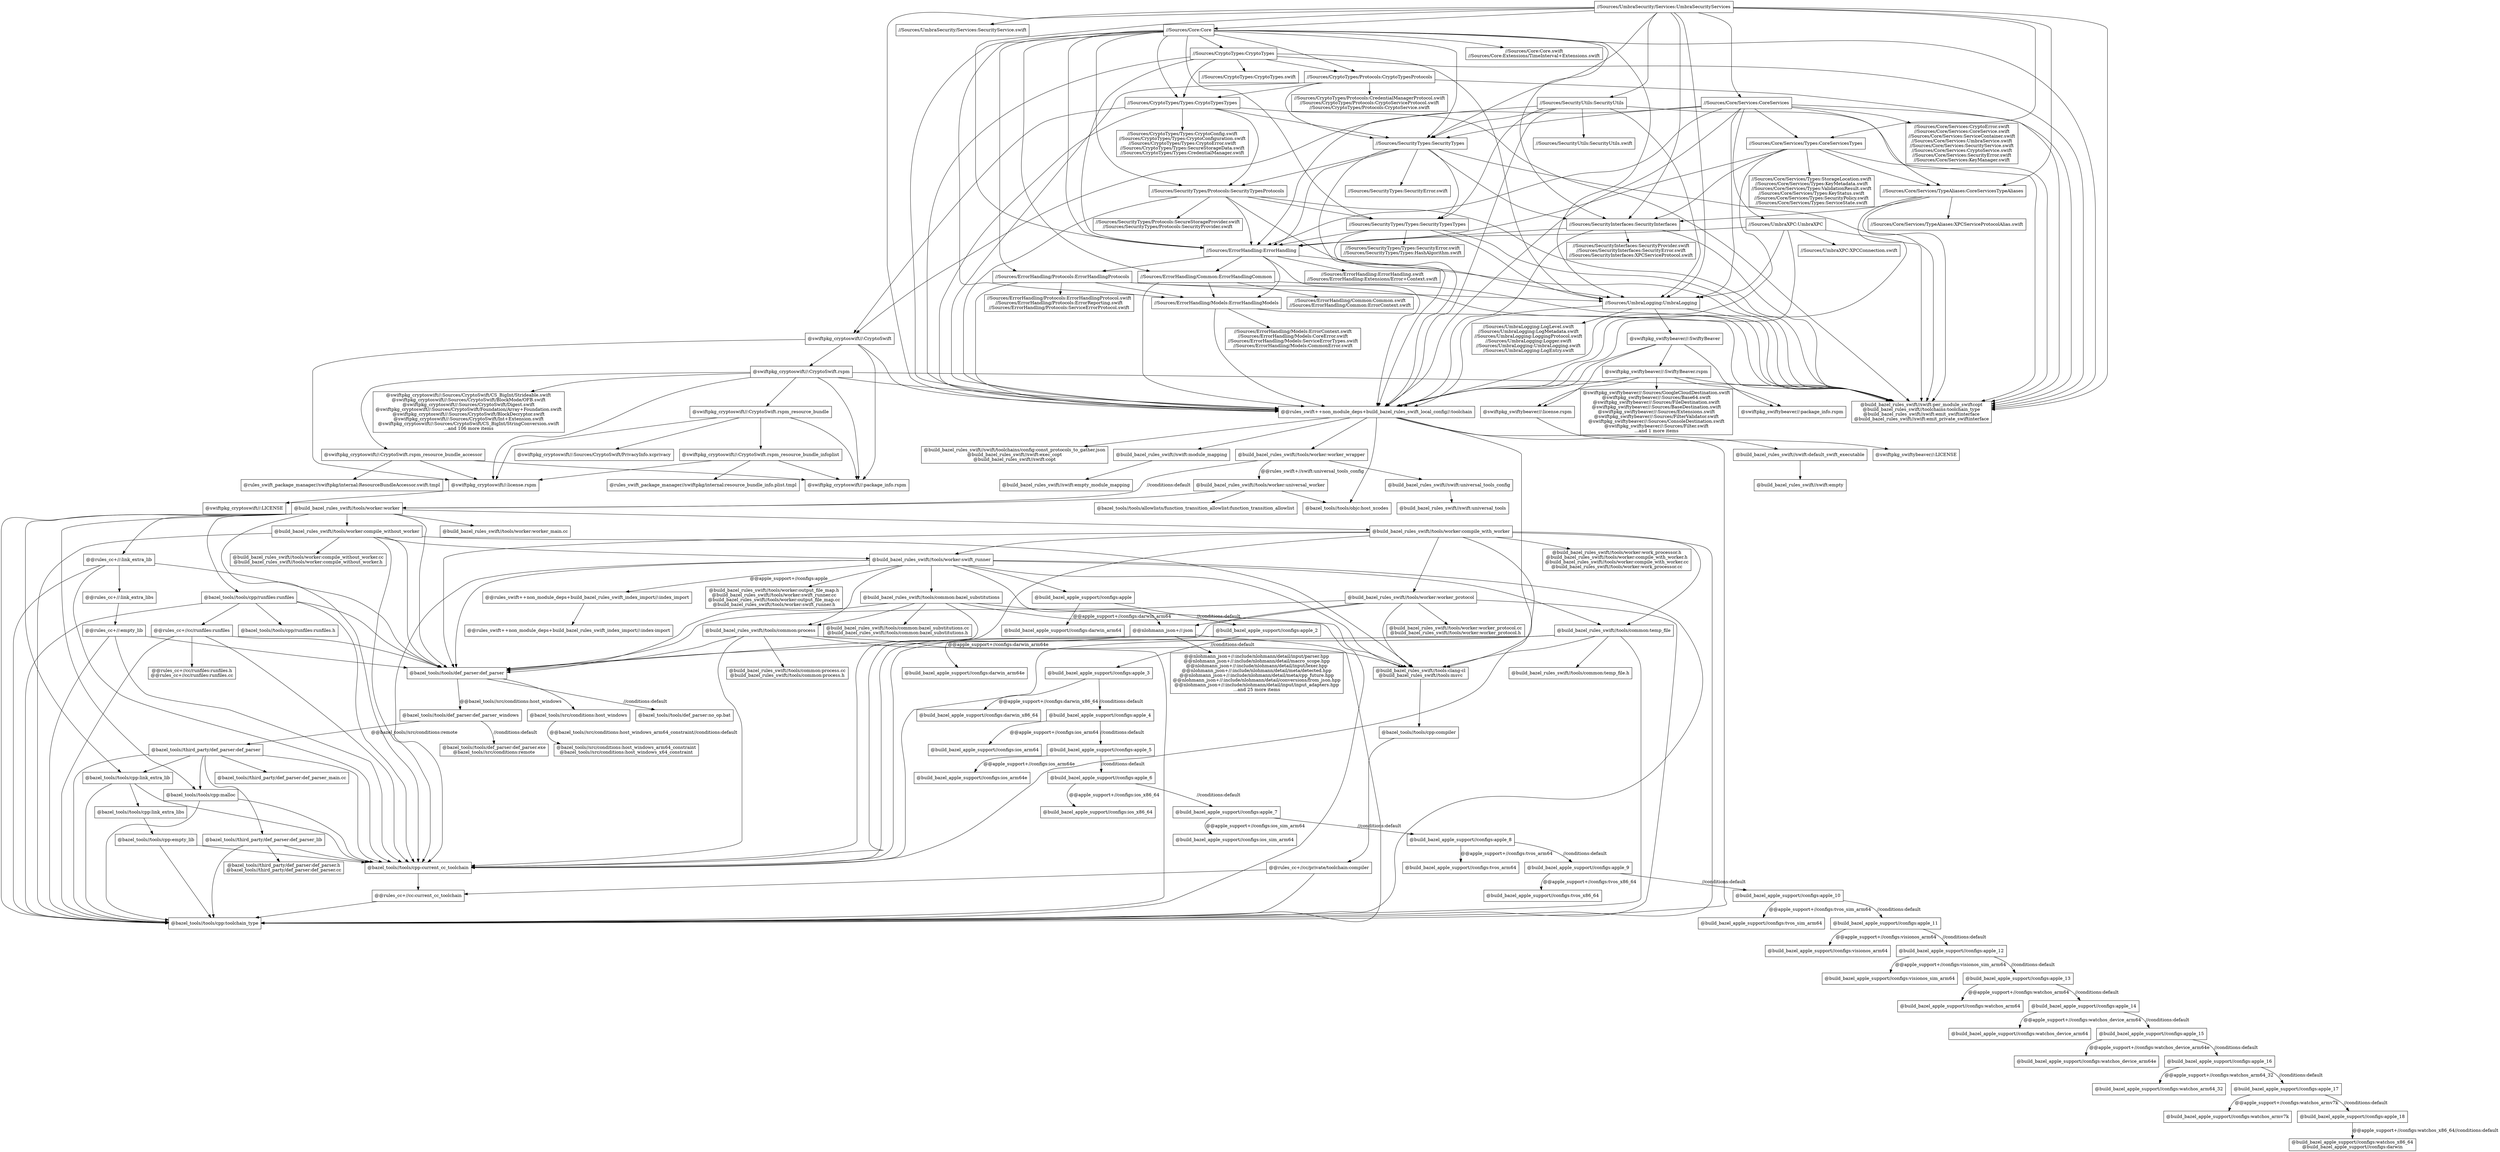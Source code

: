digraph mygraph {
  node [shape=box];
  "//Sources/UmbraSecurity/Services:UmbraSecurityServices"
  "//Sources/UmbraSecurity/Services:UmbraSecurityServices" -> "//Sources/Core:Core"
  "//Sources/UmbraSecurity/Services:UmbraSecurityServices" -> "//Sources/UmbraSecurity/Services:SecurityService.swift"
  "//Sources/UmbraSecurity/Services:UmbraSecurityServices" -> "@@rules_swift++non_module_deps+build_bazel_rules_swift_local_config//:toolchain"
  "//Sources/UmbraSecurity/Services:UmbraSecurityServices" -> "//Sources/Core/Services/TypeAliases:CoreServicesTypeAliases"
  "//Sources/UmbraSecurity/Services:UmbraSecurityServices" -> "//Sources/UmbraLogging:UmbraLogging"
  "//Sources/UmbraSecurity/Services:UmbraSecurityServices" -> "//Sources/SecurityUtils:SecurityUtils"
  "//Sources/UmbraSecurity/Services:UmbraSecurityServices" -> "//Sources/Core/Services:CoreServices"
  "//Sources/UmbraSecurity/Services:UmbraSecurityServices" -> "//Sources/ErrorHandling:ErrorHandling"
  "//Sources/UmbraSecurity/Services:UmbraSecurityServices" -> "//Sources/SecurityTypes:SecurityTypes"
  "//Sources/UmbraSecurity/Services:UmbraSecurityServices" -> "//Sources/Core/Services/Types:CoreServicesTypes"
  "//Sources/UmbraSecurity/Services:UmbraSecurityServices" -> "//Sources/SecurityInterfaces:SecurityInterfaces"
  "//Sources/UmbraSecurity/Services:UmbraSecurityServices" -> "@build_bazel_rules_swift//swift:per_module_swiftcopt\n@build_bazel_rules_swift//toolchains:toolchain_type\n@build_bazel_rules_swift//swift:emit_swiftinterface\n@build_bazel_rules_swift//swift:emit_private_swiftinterface"
  "//Sources/Core/Services:CoreServices"
  "//Sources/Core/Services:CoreServices" -> "//Sources/Core/Services:CryptoError.swift\n//Sources/Core/Services:CoreService.swift\n//Sources/Core/Services:ServiceContainer.swift\n//Sources/Core/Services:UmbraService.swift\n//Sources/Core/Services:SecurityService.swift\n//Sources/Core/Services:CryptoService.swift\n//Sources/Core/Services:SecurityError.swift\n//Sources/Core/Services:KeyManager.swift"
  "//Sources/Core/Services:CoreServices" -> "@build_bazel_rules_swift//swift:per_module_swiftcopt\n@build_bazel_rules_swift//toolchains:toolchain_type\n@build_bazel_rules_swift//swift:emit_swiftinterface\n@build_bazel_rules_swift//swift:emit_private_swiftinterface"
  "//Sources/Core/Services:CoreServices" -> "@@rules_swift++non_module_deps+build_bazel_rules_swift_local_config//:toolchain"
  "//Sources/Core/Services:CoreServices" -> "//Sources/UmbraLogging:UmbraLogging"
  "//Sources/Core/Services:CoreServices" -> "//Sources/Core/Services/TypeAliases:CoreServicesTypeAliases"
  "//Sources/Core/Services:CoreServices" -> "//Sources/Core/Services/Types:CoreServicesTypes"
  "//Sources/Core/Services:CoreServices" -> "//Sources/ErrorHandling:ErrorHandling"
  "//Sources/Core/Services:CoreServices" -> "//Sources/SecurityTypes:SecurityTypes"
  "//Sources/Core/Services:CoreServices" -> "//Sources/UmbraXPC:UmbraXPC"
  "//Sources/Core/Services:CoreServices" -> "@swiftpkg_cryptoswift//:CryptoSwift"
  "//Sources/Core:Core"
  "//Sources/Core:Core" -> "//Sources/CryptoTypes:CryptoTypes"
  "//Sources/Core:Core" -> "//Sources/Core:Core.swift\n//Sources/Core:Extensions/TimeInterval+Extensions.swift"
  "//Sources/Core:Core" -> "@build_bazel_rules_swift//swift:per_module_swiftcopt\n@build_bazel_rules_swift//toolchains:toolchain_type\n@build_bazel_rules_swift//swift:emit_swiftinterface\n@build_bazel_rules_swift//swift:emit_private_swiftinterface"
  "//Sources/Core:Core" -> "@@rules_swift++non_module_deps+build_bazel_rules_swift_local_config//:toolchain"
  "//Sources/Core:Core" -> "//Sources/UmbraLogging:UmbraLogging"
  "//Sources/Core:Core" -> "//Sources/SecurityTypes/Types:SecurityTypesTypes"
  "//Sources/Core:Core" -> "//Sources/SecurityTypes/Protocols:SecurityTypesProtocols"
  "//Sources/Core:Core" -> "//Sources/CryptoTypes/Protocols:CryptoTypesProtocols"
  "//Sources/Core:Core" -> "//Sources/CryptoTypes/Types:CryptoTypesTypes"
  "//Sources/Core:Core" -> "//Sources/ErrorHandling:ErrorHandling"
  "//Sources/Core:Core" -> "//Sources/ErrorHandling/Models:ErrorHandlingModels"
  "//Sources/Core:Core" -> "//Sources/ErrorHandling/Common:ErrorHandlingCommon"
  "//Sources/Core:Core" -> "//Sources/ErrorHandling/Protocols:ErrorHandlingProtocols"
  "//Sources/Core:Core" -> "//Sources/SecurityTypes:SecurityTypes"
  "//Sources/Core:Core" -> "//Sources/SecurityInterfaces:SecurityInterfaces"
  "//Sources/CryptoTypes:CryptoTypes"
  "//Sources/CryptoTypes:CryptoTypes" -> "//Sources/CryptoTypes:CryptoTypes.swift"
  "//Sources/CryptoTypes:CryptoTypes" -> "@build_bazel_rules_swift//swift:per_module_swiftcopt\n@build_bazel_rules_swift//toolchains:toolchain_type\n@build_bazel_rules_swift//swift:emit_swiftinterface\n@build_bazel_rules_swift//swift:emit_private_swiftinterface"
  "//Sources/CryptoTypes:CryptoTypes" -> "@@rules_swift++non_module_deps+build_bazel_rules_swift_local_config//:toolchain"
  "//Sources/CryptoTypes:CryptoTypes" -> "//Sources/UmbraLogging:UmbraLogging"
  "//Sources/CryptoTypes:CryptoTypes" -> "//Sources/CryptoTypes/Protocols:CryptoTypesProtocols"
  "//Sources/CryptoTypes:CryptoTypes" -> "//Sources/CryptoTypes/Types:CryptoTypesTypes"
  "//Sources/CryptoTypes:CryptoTypes" -> "//Sources/ErrorHandling:ErrorHandling"
  "//Sources/Core/Services:CryptoError.swift\n//Sources/Core/Services:CoreService.swift\n//Sources/Core/Services:ServiceContainer.swift\n//Sources/Core/Services:UmbraService.swift\n//Sources/Core/Services:SecurityService.swift\n//Sources/Core/Services:CryptoService.swift\n//Sources/Core/Services:SecurityError.swift\n//Sources/Core/Services:KeyManager.swift"
  "//Sources/Core:Core.swift\n//Sources/Core:Extensions/TimeInterval+Extensions.swift"
  "//Sources/CryptoTypes:CryptoTypes.swift"
  "//Sources/CryptoTypes/Protocols:CryptoTypesProtocols"
  "//Sources/CryptoTypes/Protocols:CryptoTypesProtocols" -> "//Sources/CryptoTypes/Types:CryptoTypesTypes"
  "//Sources/CryptoTypes/Protocols:CryptoTypesProtocols" -> "@@rules_swift++non_module_deps+build_bazel_rules_swift_local_config//:toolchain"
  "//Sources/CryptoTypes/Protocols:CryptoTypesProtocols" -> "//Sources/SecurityTypes:SecurityTypes"
  "//Sources/CryptoTypes/Protocols:CryptoTypesProtocols" -> "//Sources/CryptoTypes/Protocols:CredentialManagerProtocol.swift\n//Sources/CryptoTypes/Protocols:CryptoServiceProtocol.swift\n//Sources/CryptoTypes/Protocols:CryptoService.swift"
  "//Sources/CryptoTypes/Protocols:CryptoTypesProtocols" -> "@build_bazel_rules_swift//swift:per_module_swiftcopt\n@build_bazel_rules_swift//toolchains:toolchain_type\n@build_bazel_rules_swift//swift:emit_swiftinterface\n@build_bazel_rules_swift//swift:emit_private_swiftinterface"
  "//Sources/Core/Services/Types:CoreServicesTypes"
  "//Sources/Core/Services/Types:CoreServicesTypes" -> "//Sources/Core/Services/Types:StorageLocation.swift\n//Sources/Core/Services/Types:KeyMetadata.swift\n//Sources/Core/Services/Types:ValidationResult.swift\n//Sources/Core/Services/Types:KeyStatus.swift\n//Sources/Core/Services/Types:SecurityPolicy.swift\n//Sources/Core/Services/Types:ServiceState.swift"
  "//Sources/Core/Services/Types:CoreServicesTypes" -> "//Sources/SecurityInterfaces:SecurityInterfaces"
  "//Sources/Core/Services/Types:CoreServicesTypes" -> "@@rules_swift++non_module_deps+build_bazel_rules_swift_local_config//:toolchain"
  "//Sources/Core/Services/Types:CoreServicesTypes" -> "//Sources/Core/Services/TypeAliases:CoreServicesTypeAliases"
  "//Sources/Core/Services/Types:CoreServicesTypes" -> "//Sources/ErrorHandling:ErrorHandling"
  "//Sources/Core/Services/Types:CoreServicesTypes" -> "@build_bazel_rules_swift//swift:per_module_swiftcopt\n@build_bazel_rules_swift//toolchains:toolchain_type\n@build_bazel_rules_swift//swift:emit_swiftinterface\n@build_bazel_rules_swift//swift:emit_private_swiftinterface"
  "//Sources/Core/Services/Types:StorageLocation.swift\n//Sources/Core/Services/Types:KeyMetadata.swift\n//Sources/Core/Services/Types:ValidationResult.swift\n//Sources/Core/Services/Types:KeyStatus.swift\n//Sources/Core/Services/Types:SecurityPolicy.swift\n//Sources/Core/Services/Types:ServiceState.swift"
  "//Sources/CryptoTypes/Protocols:CredentialManagerProtocol.swift\n//Sources/CryptoTypes/Protocols:CryptoServiceProtocol.swift\n//Sources/CryptoTypes/Protocols:CryptoService.swift"
  "//Sources/CryptoTypes/Types:CryptoTypesTypes"
  "//Sources/CryptoTypes/Types:CryptoTypesTypes" -> "//Sources/CryptoTypes/Types:CryptoConfig.swift\n//Sources/CryptoTypes/Types:CryptoConfiguration.swift\n//Sources/CryptoTypes/Types:CryptoError.swift\n//Sources/CryptoTypes/Types:SecureStorageData.swift\n//Sources/CryptoTypes/Types:CredentialManager.swift"
  "//Sources/CryptoTypes/Types:CryptoTypesTypes" -> "//Sources/SecurityTypes:SecurityTypes"
  "//Sources/CryptoTypes/Types:CryptoTypesTypes" -> "@@rules_swift++non_module_deps+build_bazel_rules_swift_local_config//:toolchain"
  "//Sources/CryptoTypes/Types:CryptoTypesTypes" -> "//Sources/SecurityTypes/Protocols:SecurityTypesProtocols"
  "//Sources/CryptoTypes/Types:CryptoTypesTypes" -> "@swiftpkg_cryptoswift//:CryptoSwift"
  "//Sources/CryptoTypes/Types:CryptoTypesTypes" -> "@build_bazel_rules_swift//swift:per_module_swiftcopt\n@build_bazel_rules_swift//toolchains:toolchain_type\n@build_bazel_rules_swift//swift:emit_swiftinterface\n@build_bazel_rules_swift//swift:emit_private_swiftinterface"
  "@swiftpkg_cryptoswift//:CryptoSwift"
  "@swiftpkg_cryptoswift//:CryptoSwift" -> "@swiftpkg_cryptoswift//:license.rspm"
  "@swiftpkg_cryptoswift//:CryptoSwift" -> "@swiftpkg_cryptoswift//:package_info.rspm"
  "@swiftpkg_cryptoswift//:CryptoSwift" -> "@swiftpkg_cryptoswift//:CryptoSwift.rspm"
  "@swiftpkg_cryptoswift//:CryptoSwift" -> "@@rules_swift++non_module_deps+build_bazel_rules_swift_local_config//:toolchain"
  "@swiftpkg_cryptoswift//:CryptoSwift.rspm"
  "@swiftpkg_cryptoswift//:CryptoSwift.rspm" -> "@swiftpkg_cryptoswift//:license.rspm"
  "@swiftpkg_cryptoswift//:CryptoSwift.rspm" -> "@swiftpkg_cryptoswift//:package_info.rspm"
  "@swiftpkg_cryptoswift//:CryptoSwift.rspm" -> "@swiftpkg_cryptoswift//:CryptoSwift.rspm_resource_bundle"
  "@swiftpkg_cryptoswift//:CryptoSwift.rspm" -> "@@rules_swift++non_module_deps+build_bazel_rules_swift_local_config//:toolchain"
  "@swiftpkg_cryptoswift//:CryptoSwift.rspm" -> "@swiftpkg_cryptoswift//:Sources/CryptoSwift/CS_BigInt/Strideable.swift\n@swiftpkg_cryptoswift//:Sources/CryptoSwift/BlockMode/OFB.swift\n@swiftpkg_cryptoswift//:Sources/CryptoSwift/Digest.swift\n@swiftpkg_cryptoswift//:Sources/CryptoSwift/Foundation/Array+Foundation.swift\n@swiftpkg_cryptoswift//:Sources/CryptoSwift/BlockDecryptor.swift\n@swiftpkg_cryptoswift//:Sources/CryptoSwift/Int+Extension.swift\n@swiftpkg_cryptoswift//:Sources/CryptoSwift/CS_BigInt/StringConversion.swift\n...and 106 more items"
  "@swiftpkg_cryptoswift//:CryptoSwift.rspm" -> "@swiftpkg_cryptoswift//:CryptoSwift.rspm_resource_bundle_accessor"
  "@swiftpkg_cryptoswift//:CryptoSwift.rspm" -> "@build_bazel_rules_swift//swift:per_module_swiftcopt\n@build_bazel_rules_swift//toolchains:toolchain_type\n@build_bazel_rules_swift//swift:emit_swiftinterface\n@build_bazel_rules_swift//swift:emit_private_swiftinterface"
  "@swiftpkg_cryptoswift//:CryptoSwift.rspm_resource_bundle_accessor"
  "@swiftpkg_cryptoswift//:CryptoSwift.rspm_resource_bundle_accessor" -> "@swiftpkg_cryptoswift//:license.rspm"
  "@swiftpkg_cryptoswift//:CryptoSwift.rspm_resource_bundle_accessor" -> "@swiftpkg_cryptoswift//:package_info.rspm"
  "@swiftpkg_cryptoswift//:CryptoSwift.rspm_resource_bundle_accessor" -> "@rules_swift_package_manager//swiftpkg/internal:ResourceBundleAccessor.swift.tmpl"
  "@rules_swift_package_manager//swiftpkg/internal:ResourceBundleAccessor.swift.tmpl"
  "@swiftpkg_cryptoswift//:CryptoSwift.rspm_resource_bundle"
  "@swiftpkg_cryptoswift//:CryptoSwift.rspm_resource_bundle" -> "@swiftpkg_cryptoswift//:license.rspm"
  "@swiftpkg_cryptoswift//:CryptoSwift.rspm_resource_bundle" -> "@swiftpkg_cryptoswift//:package_info.rspm"
  "@swiftpkg_cryptoswift//:CryptoSwift.rspm_resource_bundle" -> "@swiftpkg_cryptoswift//:CryptoSwift.rspm_resource_bundle_infoplist"
  "@swiftpkg_cryptoswift//:CryptoSwift.rspm_resource_bundle" -> "@swiftpkg_cryptoswift//:Sources/CryptoSwift/PrivacyInfo.xcprivacy"
  "@swiftpkg_cryptoswift//:CryptoSwift.rspm_resource_bundle_infoplist"
  "@swiftpkg_cryptoswift//:CryptoSwift.rspm_resource_bundle_infoplist" -> "@swiftpkg_cryptoswift//:license.rspm"
  "@swiftpkg_cryptoswift//:CryptoSwift.rspm_resource_bundle_infoplist" -> "@swiftpkg_cryptoswift//:package_info.rspm"
  "@swiftpkg_cryptoswift//:CryptoSwift.rspm_resource_bundle_infoplist" -> "@rules_swift_package_manager//swiftpkg/internal:resource_bundle_info.plist.tmpl"
  "@rules_swift_package_manager//swiftpkg/internal:resource_bundle_info.plist.tmpl"
  "@swiftpkg_cryptoswift//:package_info.rspm"
  "@swiftpkg_cryptoswift//:license.rspm"
  "@swiftpkg_cryptoswift//:license.rspm" -> "@swiftpkg_cryptoswift//:LICENSE"
  "@swiftpkg_cryptoswift//:LICENSE"
  "//Sources/CryptoTypes/Types:CryptoConfig.swift\n//Sources/CryptoTypes/Types:CryptoConfiguration.swift\n//Sources/CryptoTypes/Types:CryptoError.swift\n//Sources/CryptoTypes/Types:SecureStorageData.swift\n//Sources/CryptoTypes/Types:CredentialManager.swift"
  "//Sources/UmbraSecurity/Services:SecurityService.swift"
  "//Sources/Core/Services/TypeAliases:CoreServicesTypeAliases"
  "//Sources/Core/Services/TypeAliases:CoreServicesTypeAliases" -> "//Sources/Core/Services/TypeAliases:XPCServiceProtocolAlias.swift"
  "//Sources/Core/Services/TypeAliases:CoreServicesTypeAliases" -> "@build_bazel_rules_swift//swift:per_module_swiftcopt\n@build_bazel_rules_swift//toolchains:toolchain_type\n@build_bazel_rules_swift//swift:emit_swiftinterface\n@build_bazel_rules_swift//swift:emit_private_swiftinterface"
  "//Sources/Core/Services/TypeAliases:CoreServicesTypeAliases" -> "@@rules_swift++non_module_deps+build_bazel_rules_swift_local_config//:toolchain"
  "//Sources/Core/Services/TypeAliases:CoreServicesTypeAliases" -> "//Sources/SecurityInterfaces:SecurityInterfaces"
  "//Sources/Core/Services/TypeAliases:XPCServiceProtocolAlias.swift"
  "@swiftpkg_cryptoswift//:Sources/CryptoSwift/CS_BigInt/Strideable.swift\n@swiftpkg_cryptoswift//:Sources/CryptoSwift/BlockMode/OFB.swift\n@swiftpkg_cryptoswift//:Sources/CryptoSwift/Digest.swift\n@swiftpkg_cryptoswift//:Sources/CryptoSwift/Foundation/Array+Foundation.swift\n@swiftpkg_cryptoswift//:Sources/CryptoSwift/BlockDecryptor.swift\n@swiftpkg_cryptoswift//:Sources/CryptoSwift/Int+Extension.swift\n@swiftpkg_cryptoswift//:Sources/CryptoSwift/CS_BigInt/StringConversion.swift\n...and 106 more items"
  "//Sources/UmbraXPC:UmbraXPC"
  "//Sources/UmbraXPC:UmbraXPC" -> "//Sources/ErrorHandling:ErrorHandling"
  "//Sources/UmbraXPC:UmbraXPC" -> "@@rules_swift++non_module_deps+build_bazel_rules_swift_local_config//:toolchain"
  "//Sources/UmbraXPC:UmbraXPC" -> "//Sources/UmbraLogging:UmbraLogging"
  "//Sources/UmbraXPC:UmbraXPC" -> "//Sources/UmbraXPC:XPCConnection.swift"
  "//Sources/UmbraXPC:UmbraXPC" -> "@build_bazel_rules_swift//swift:per_module_swiftcopt\n@build_bazel_rules_swift//toolchains:toolchain_type\n@build_bazel_rules_swift//swift:emit_swiftinterface\n@build_bazel_rules_swift//swift:emit_private_swiftinterface"
  "//Sources/UmbraXPC:XPCConnection.swift"
  "@swiftpkg_cryptoswift//:Sources/CryptoSwift/PrivacyInfo.xcprivacy"
  "//Sources/SecurityUtils:SecurityUtils"
  "//Sources/SecurityUtils:SecurityUtils" -> "//Sources/SecurityUtils:SecurityUtils.swift"
  "//Sources/SecurityUtils:SecurityUtils" -> "@build_bazel_rules_swift//swift:per_module_swiftcopt\n@build_bazel_rules_swift//toolchains:toolchain_type\n@build_bazel_rules_swift//swift:emit_swiftinterface\n@build_bazel_rules_swift//swift:emit_private_swiftinterface"
  "//Sources/SecurityUtils:SecurityUtils" -> "@@rules_swift++non_module_deps+build_bazel_rules_swift_local_config//:toolchain"
  "//Sources/SecurityUtils:SecurityUtils" -> "//Sources/UmbraLogging:UmbraLogging"
  "//Sources/SecurityUtils:SecurityUtils" -> "//Sources/SecurityTypes/Types:SecurityTypesTypes"
  "//Sources/SecurityUtils:SecurityUtils" -> "//Sources/SecurityTypes:SecurityTypes"
  "//Sources/SecurityUtils:SecurityUtils" -> "//Sources/ErrorHandling:ErrorHandling"
  "//Sources/SecurityTypes:SecurityTypes"
  "//Sources/SecurityTypes:SecurityTypes" -> "//Sources/SecurityTypes:SecurityError.swift"
  "//Sources/SecurityTypes:SecurityTypes" -> "@build_bazel_rules_swift//swift:per_module_swiftcopt\n@build_bazel_rules_swift//toolchains:toolchain_type\n@build_bazel_rules_swift//swift:emit_swiftinterface\n@build_bazel_rules_swift//swift:emit_private_swiftinterface"
  "//Sources/SecurityTypes:SecurityTypes" -> "@@rules_swift++non_module_deps+build_bazel_rules_swift_local_config//:toolchain"
  "//Sources/SecurityTypes:SecurityTypes" -> "//Sources/SecurityTypes/Types:SecurityTypesTypes"
  "//Sources/SecurityTypes:SecurityTypes" -> "//Sources/SecurityTypes/Protocols:SecurityTypesProtocols"
  "//Sources/SecurityTypes:SecurityTypes" -> "//Sources/SecurityInterfaces:SecurityInterfaces"
  "//Sources/SecurityTypes:SecurityTypes" -> "//Sources/ErrorHandling:ErrorHandling"
  "//Sources/SecurityInterfaces:SecurityInterfaces"
  "//Sources/SecurityInterfaces:SecurityInterfaces" -> "//Sources/SecurityInterfaces:SecurityProvider.swift\n//Sources/SecurityInterfaces:SecurityError.swift\n//Sources/SecurityInterfaces:XPCServiceProtocol.swift"
  "//Sources/SecurityInterfaces:SecurityInterfaces" -> "@build_bazel_rules_swift//swift:per_module_swiftcopt\n@build_bazel_rules_swift//toolchains:toolchain_type\n@build_bazel_rules_swift//swift:emit_swiftinterface\n@build_bazel_rules_swift//swift:emit_private_swiftinterface"
  "//Sources/SecurityInterfaces:SecurityInterfaces" -> "//Sources/ErrorHandling:ErrorHandling"
  "//Sources/SecurityInterfaces:SecurityInterfaces" -> "@@rules_swift++non_module_deps+build_bazel_rules_swift_local_config//:toolchain"
  "//Sources/SecurityInterfaces:SecurityProvider.swift\n//Sources/SecurityInterfaces:SecurityError.swift\n//Sources/SecurityInterfaces:XPCServiceProtocol.swift"
  "//Sources/SecurityTypes/Protocols:SecurityTypesProtocols"
  "//Sources/SecurityTypes/Protocols:SecurityTypesProtocols" -> "//Sources/SecurityTypes/Protocols:SecureStorageProvider.swift\n//Sources/SecurityTypes/Protocols:SecurityProvider.swift"
  "//Sources/SecurityTypes/Protocols:SecurityTypesProtocols" -> "@build_bazel_rules_swift//swift:per_module_swiftcopt\n@build_bazel_rules_swift//toolchains:toolchain_type\n@build_bazel_rules_swift//swift:emit_swiftinterface\n@build_bazel_rules_swift//swift:emit_private_swiftinterface"
  "//Sources/SecurityTypes/Protocols:SecurityTypesProtocols" -> "@@rules_swift++non_module_deps+build_bazel_rules_swift_local_config//:toolchain"
  "//Sources/SecurityTypes/Protocols:SecurityTypesProtocols" -> "//Sources/UmbraLogging:UmbraLogging"
  "//Sources/SecurityTypes/Protocols:SecurityTypesProtocols" -> "//Sources/SecurityTypes/Types:SecurityTypesTypes"
  "//Sources/SecurityTypes/Protocols:SecurityTypesProtocols" -> "//Sources/ErrorHandling:ErrorHandling"
  "//Sources/SecurityTypes/Protocols:SecureStorageProvider.swift\n//Sources/SecurityTypes/Protocols:SecurityProvider.swift"
  "//Sources/SecurityTypes:SecurityError.swift"
  "//Sources/SecurityTypes/Types:SecurityTypesTypes"
  "//Sources/SecurityTypes/Types:SecurityTypesTypes" -> "//Sources/SecurityTypes/Types:SecurityError.swift\n//Sources/SecurityTypes/Types:HashAlgorithm.swift"
  "//Sources/SecurityTypes/Types:SecurityTypesTypes" -> "@build_bazel_rules_swift//swift:per_module_swiftcopt\n@build_bazel_rules_swift//toolchains:toolchain_type\n@build_bazel_rules_swift//swift:emit_swiftinterface\n@build_bazel_rules_swift//swift:emit_private_swiftinterface"
  "//Sources/SecurityTypes/Types:SecurityTypesTypes" -> "@@rules_swift++non_module_deps+build_bazel_rules_swift_local_config//:toolchain"
  "//Sources/SecurityTypes/Types:SecurityTypesTypes" -> "//Sources/UmbraLogging:UmbraLogging"
  "//Sources/SecurityTypes/Types:SecurityTypesTypes" -> "//Sources/ErrorHandling:ErrorHandling"
  "//Sources/ErrorHandling:ErrorHandling"
  "//Sources/ErrorHandling:ErrorHandling" -> "//Sources/ErrorHandling:ErrorHandling.swift\n//Sources/ErrorHandling:Extensions/Error+Context.swift"
  "//Sources/ErrorHandling:ErrorHandling" -> "@build_bazel_rules_swift//swift:per_module_swiftcopt\n@build_bazel_rules_swift//toolchains:toolchain_type\n@build_bazel_rules_swift//swift:emit_swiftinterface\n@build_bazel_rules_swift//swift:emit_private_swiftinterface"
  "//Sources/ErrorHandling:ErrorHandling" -> "@@rules_swift++non_module_deps+build_bazel_rules_swift_local_config//:toolchain"
  "//Sources/ErrorHandling:ErrorHandling" -> "//Sources/ErrorHandling/Protocols:ErrorHandlingProtocols"
  "//Sources/ErrorHandling:ErrorHandling" -> "//Sources/ErrorHandling/Common:ErrorHandlingCommon"
  "//Sources/ErrorHandling:ErrorHandling" -> "//Sources/ErrorHandling/Models:ErrorHandlingModels"
  "//Sources/ErrorHandling/Common:ErrorHandlingCommon"
  "//Sources/ErrorHandling/Common:ErrorHandlingCommon" -> "//Sources/ErrorHandling/Common:Common.swift\n//Sources/ErrorHandling/Common:ErrorContext.swift"
  "//Sources/ErrorHandling/Common:ErrorHandlingCommon" -> "@build_bazel_rules_swift//swift:per_module_swiftcopt\n@build_bazel_rules_swift//toolchains:toolchain_type\n@build_bazel_rules_swift//swift:emit_swiftinterface\n@build_bazel_rules_swift//swift:emit_private_swiftinterface"
  "//Sources/ErrorHandling/Common:ErrorHandlingCommon" -> "@@rules_swift++non_module_deps+build_bazel_rules_swift_local_config//:toolchain"
  "//Sources/ErrorHandling/Common:ErrorHandlingCommon" -> "//Sources/ErrorHandling/Models:ErrorHandlingModels"
  "//Sources/ErrorHandling/Common:Common.swift\n//Sources/ErrorHandling/Common:ErrorContext.swift"
  "//Sources/ErrorHandling/Protocols:ErrorHandlingProtocols"
  "//Sources/ErrorHandling/Protocols:ErrorHandlingProtocols" -> "//Sources/ErrorHandling/Protocols:ErrorHandlingProtocol.swift\n//Sources/ErrorHandling/Protocols:ErrorReporting.swift\n//Sources/ErrorHandling/Protocols:ServiceErrorProtocol.swift"
  "//Sources/ErrorHandling/Protocols:ErrorHandlingProtocols" -> "//Sources/ErrorHandling/Models:ErrorHandlingModels"
  "//Sources/ErrorHandling/Protocols:ErrorHandlingProtocols" -> "@@rules_swift++non_module_deps+build_bazel_rules_swift_local_config//:toolchain"
  "//Sources/ErrorHandling/Protocols:ErrorHandlingProtocols" -> "//Sources/UmbraLogging:UmbraLogging"
  "//Sources/ErrorHandling/Protocols:ErrorHandlingProtocols" -> "@build_bazel_rules_swift//swift:per_module_swiftcopt\n@build_bazel_rules_swift//toolchains:toolchain_type\n@build_bazel_rules_swift//swift:emit_swiftinterface\n@build_bazel_rules_swift//swift:emit_private_swiftinterface"
  "//Sources/ErrorHandling/Models:ErrorHandlingModels"
  "//Sources/ErrorHandling/Models:ErrorHandlingModels" -> "//Sources/ErrorHandling/Models:ErrorContext.swift\n//Sources/ErrorHandling/Models:CoreError.swift\n//Sources/ErrorHandling/Models:ServiceErrorTypes.swift\n//Sources/ErrorHandling/Models:CommonError.swift"
  "//Sources/ErrorHandling/Models:ErrorHandlingModels" -> "@@rules_swift++non_module_deps+build_bazel_rules_swift_local_config//:toolchain"
  "//Sources/ErrorHandling/Models:ErrorHandlingModels" -> "@build_bazel_rules_swift//swift:per_module_swiftcopt\n@build_bazel_rules_swift//toolchains:toolchain_type\n@build_bazel_rules_swift//swift:emit_swiftinterface\n@build_bazel_rules_swift//swift:emit_private_swiftinterface"
  "//Sources/ErrorHandling/Models:ErrorContext.swift\n//Sources/ErrorHandling/Models:CoreError.swift\n//Sources/ErrorHandling/Models:ServiceErrorTypes.swift\n//Sources/ErrorHandling/Models:CommonError.swift"
  "//Sources/ErrorHandling/Protocols:ErrorHandlingProtocol.swift\n//Sources/ErrorHandling/Protocols:ErrorReporting.swift\n//Sources/ErrorHandling/Protocols:ServiceErrorProtocol.swift"
  "//Sources/ErrorHandling:ErrorHandling.swift\n//Sources/ErrorHandling:Extensions/Error+Context.swift"
  "//Sources/SecurityTypes/Types:SecurityError.swift\n//Sources/SecurityTypes/Types:HashAlgorithm.swift"
  "//Sources/UmbraLogging:UmbraLogging"
  "//Sources/UmbraLogging:UmbraLogging" -> "//Sources/UmbraLogging:LogLevel.swift\n//Sources/UmbraLogging:LogMetadata.swift\n//Sources/UmbraLogging:LoggingProtocol.swift\n//Sources/UmbraLogging:Logger.swift\n//Sources/UmbraLogging:UmbraLogging.swift\n//Sources/UmbraLogging:LogEntry.swift"
  "//Sources/UmbraLogging:UmbraLogging" -> "@build_bazel_rules_swift//swift:per_module_swiftcopt\n@build_bazel_rules_swift//toolchains:toolchain_type\n@build_bazel_rules_swift//swift:emit_swiftinterface\n@build_bazel_rules_swift//swift:emit_private_swiftinterface"
  "//Sources/UmbraLogging:UmbraLogging" -> "@swiftpkg_swiftybeaver//:SwiftyBeaver"
  "//Sources/UmbraLogging:UmbraLogging" -> "@@rules_swift++non_module_deps+build_bazel_rules_swift_local_config//:toolchain"
  "@swiftpkg_swiftybeaver//:SwiftyBeaver"
  "@swiftpkg_swiftybeaver//:SwiftyBeaver" -> "@swiftpkg_swiftybeaver//:license.rspm"
  "@swiftpkg_swiftybeaver//:SwiftyBeaver" -> "@swiftpkg_swiftybeaver//:package_info.rspm"
  "@swiftpkg_swiftybeaver//:SwiftyBeaver" -> "@swiftpkg_swiftybeaver//:SwiftyBeaver.rspm"
  "@swiftpkg_swiftybeaver//:SwiftyBeaver" -> "@@rules_swift++non_module_deps+build_bazel_rules_swift_local_config//:toolchain"
  "@swiftpkg_swiftybeaver//:SwiftyBeaver.rspm"
  "@swiftpkg_swiftybeaver//:SwiftyBeaver.rspm" -> "@swiftpkg_swiftybeaver//:license.rspm"
  "@swiftpkg_swiftybeaver//:SwiftyBeaver.rspm" -> "@swiftpkg_swiftybeaver//:package_info.rspm"
  "@swiftpkg_swiftybeaver//:SwiftyBeaver.rspm" -> "@@rules_swift++non_module_deps+build_bazel_rules_swift_local_config//:toolchain"
  "@swiftpkg_swiftybeaver//:SwiftyBeaver.rspm" -> "@swiftpkg_swiftybeaver//:Sources/GoogleCloudDestination.swift\n@swiftpkg_swiftybeaver//:Sources/Base64.swift\n@swiftpkg_swiftybeaver//:Sources/FileDestination.swift\n@swiftpkg_swiftybeaver//:Sources/BaseDestination.swift\n@swiftpkg_swiftybeaver//:Sources/Extensions.swift\n@swiftpkg_swiftybeaver//:Sources/FilterValidator.swift\n@swiftpkg_swiftybeaver//:Sources/ConsoleDestination.swift\n@swiftpkg_swiftybeaver//:Sources/Filter.swift\n...and 1 more items"
  "@swiftpkg_swiftybeaver//:SwiftyBeaver.rspm" -> "@build_bazel_rules_swift//swift:per_module_swiftcopt\n@build_bazel_rules_swift//toolchains:toolchain_type\n@build_bazel_rules_swift//swift:emit_swiftinterface\n@build_bazel_rules_swift//swift:emit_private_swiftinterface"
  "@swiftpkg_swiftybeaver//:Sources/GoogleCloudDestination.swift\n@swiftpkg_swiftybeaver//:Sources/Base64.swift\n@swiftpkg_swiftybeaver//:Sources/FileDestination.swift\n@swiftpkg_swiftybeaver//:Sources/BaseDestination.swift\n@swiftpkg_swiftybeaver//:Sources/Extensions.swift\n@swiftpkg_swiftybeaver//:Sources/FilterValidator.swift\n@swiftpkg_swiftybeaver//:Sources/ConsoleDestination.swift\n@swiftpkg_swiftybeaver//:Sources/Filter.swift\n...and 1 more items"
  "@swiftpkg_swiftybeaver//:package_info.rspm"
  "@swiftpkg_swiftybeaver//:license.rspm"
  "@swiftpkg_swiftybeaver//:license.rspm" -> "@swiftpkg_swiftybeaver//:LICENSE"
  "@swiftpkg_swiftybeaver//:LICENSE"
  "@@rules_swift++non_module_deps+build_bazel_rules_swift_local_config//:toolchain"
  "@@rules_swift++non_module_deps+build_bazel_rules_swift_local_config//:toolchain" -> "@bazel_tools//tools/cpp:toolchain_type"
  "@@rules_swift++non_module_deps+build_bazel_rules_swift_local_config//:toolchain" -> "@bazel_tools//tools/objc:host_xcodes"
  "@@rules_swift++non_module_deps+build_bazel_rules_swift_local_config//:toolchain" -> "@build_bazel_rules_swift//tools/worker:worker_wrapper"
  "@@rules_swift++non_module_deps+build_bazel_rules_swift_local_config//:toolchain" -> "@build_bazel_rules_swift//swift:default_swift_executable"
  "@@rules_swift++non_module_deps+build_bazel_rules_swift_local_config//:toolchain" -> "@build_bazel_rules_swift//swift/toolchains/config:const_protocols_to_gather.json\n@build_bazel_rules_swift//swift:exec_copt\n@build_bazel_rules_swift//swift:copt"
  "@@rules_swift++non_module_deps+build_bazel_rules_swift_local_config//:toolchain" -> "@bazel_tools//tools/cpp:current_cc_toolchain"
  "@@rules_swift++non_module_deps+build_bazel_rules_swift_local_config//:toolchain" -> "@build_bazel_rules_swift//swift:module_mapping"
  "@build_bazel_rules_swift//swift:module_mapping"
  "@build_bazel_rules_swift//swift:module_mapping" -> "@build_bazel_rules_swift//swift:empty_module_mapping"
  "@build_bazel_rules_swift//swift:empty_module_mapping"
  "@build_bazel_rules_swift//swift/toolchains/config:const_protocols_to_gather.json\n@build_bazel_rules_swift//swift:exec_copt\n@build_bazel_rules_swift//swift:copt"
  "@build_bazel_rules_swift//swift:default_swift_executable"
  "@build_bazel_rules_swift//swift:default_swift_executable" -> "@build_bazel_rules_swift//swift:empty"
  "@build_bazel_rules_swift//swift:empty"
  "@build_bazel_rules_swift//tools/worker:worker_wrapper"
  "@build_bazel_rules_swift//tools/worker:worker_wrapper" -> "@build_bazel_rules_swift//tools/worker:universal_worker"
  [label="@@rules_swift+//swift:universal_tools_config"];
  "@build_bazel_rules_swift//tools/worker:worker_wrapper" -> "@build_bazel_rules_swift//tools/worker:worker"
  [label="//conditions:default"];
  "@build_bazel_rules_swift//tools/worker:worker_wrapper" -> "@build_bazel_rules_swift//swift:universal_tools_config"
  "@build_bazel_rules_swift//swift:universal_tools_config"
  "@build_bazel_rules_swift//swift:universal_tools_config" -> "@build_bazel_rules_swift//swift:universal_tools"
  "@build_bazel_rules_swift//swift:universal_tools"
  "@build_bazel_rules_swift//tools/worker:universal_worker"
  "@build_bazel_rules_swift//tools/worker:universal_worker" -> "@build_bazel_rules_swift//tools/worker:worker"
  "@build_bazel_rules_swift//tools/worker:universal_worker" -> "@bazel_tools//tools/allowlists/function_transition_allowlist:function_transition_allowlist"
  "@build_bazel_rules_swift//tools/worker:universal_worker" -> "@bazel_tools//tools/objc:host_xcodes"
  "@bazel_tools//tools/allowlists/function_transition_allowlist:function_transition_allowlist"
  "@build_bazel_rules_swift//tools/worker:worker"
  "@build_bazel_rules_swift//tools/worker:worker" -> "@build_bazel_rules_swift//tools/worker:worker_main.cc"
  "@build_bazel_rules_swift//tools/worker:worker" -> "@build_bazel_rules_swift//tools/worker:compile_with_worker"
  "@build_bazel_rules_swift//tools/worker:worker" -> "@build_bazel_rules_swift//tools/worker:compile_without_worker"
  "@build_bazel_rules_swift//tools/worker:worker" -> "@bazel_tools//tools/cpp:toolchain_type"
  "@build_bazel_rules_swift//tools/worker:worker" -> "@bazel_tools//tools/def_parser:def_parser"
  "@build_bazel_rules_swift//tools/worker:worker" -> "@bazel_tools//tools/cpp:link_extra_lib"
  "@build_bazel_rules_swift//tools/worker:worker" -> "@bazel_tools//tools/cpp:current_cc_toolchain"
  "@build_bazel_rules_swift//tools/worker:worker" -> "@@rules_cc+//:link_extra_lib"
  "@build_bazel_rules_swift//tools/worker:worker" -> "@bazel_tools//tools/cpp/runfiles:runfiles"
  "@build_bazel_rules_swift//tools/worker:worker" -> "@bazel_tools//tools/cpp:malloc"
  "@bazel_tools//tools/cpp/runfiles:runfiles"
  "@bazel_tools//tools/cpp/runfiles:runfiles" -> "@bazel_tools//tools/cpp/runfiles:runfiles.h"
  "@bazel_tools//tools/cpp/runfiles:runfiles" -> "@bazel_tools//tools/cpp:toolchain_type"
  "@bazel_tools//tools/cpp/runfiles:runfiles" -> "@bazel_tools//tools/cpp:current_cc_toolchain"
  "@bazel_tools//tools/cpp/runfiles:runfiles" -> "@bazel_tools//tools/def_parser:def_parser"
  "@bazel_tools//tools/cpp/runfiles:runfiles" -> "@@rules_cc+//cc/runfiles:runfiles"
  "@@rules_cc+//cc/runfiles:runfiles"
  "@@rules_cc+//cc/runfiles:runfiles" -> "@@rules_cc+//cc/runfiles:runfiles.h\n@@rules_cc+//cc/runfiles:runfiles.cc"
  "@@rules_cc+//cc/runfiles:runfiles" -> "@bazel_tools//tools/cpp:toolchain_type"
  "@@rules_cc+//cc/runfiles:runfiles" -> "@bazel_tools//tools/cpp:current_cc_toolchain"
  "@@rules_cc+//cc/runfiles:runfiles" -> "@bazel_tools//tools/def_parser:def_parser"
  "@@rules_cc+//cc/runfiles:runfiles.h\n@@rules_cc+//cc/runfiles:runfiles.cc"
  "@bazel_tools//tools/cpp/runfiles:runfiles.h"
  "@@rules_cc+//:link_extra_lib"
  "@@rules_cc+//:link_extra_lib" -> "@@rules_cc+//:link_extra_libs"
  "@@rules_cc+//:link_extra_lib" -> "@bazel_tools//tools/cpp:toolchain_type"
  "@@rules_cc+//:link_extra_lib" -> "@bazel_tools//tools/cpp:current_cc_toolchain"
  "@@rules_cc+//:link_extra_lib" -> "@bazel_tools//tools/def_parser:def_parser"
  "@@rules_cc+//:link_extra_libs"
  "@@rules_cc+//:link_extra_libs" -> "@@rules_cc+//:empty_lib"
  "@@rules_cc+//:empty_lib"
  "@@rules_cc+//:empty_lib" -> "@bazel_tools//tools/def_parser:def_parser"
  "@@rules_cc+//:empty_lib" -> "@bazel_tools//tools/cpp:current_cc_toolchain"
  "@@rules_cc+//:empty_lib" -> "@bazel_tools//tools/cpp:toolchain_type"
  "@build_bazel_rules_swift//tools/worker:compile_without_worker"
  "@build_bazel_rules_swift//tools/worker:compile_without_worker" -> "@build_bazel_rules_swift//tools/worker:compile_without_worker.cc\n@build_bazel_rules_swift//tools/worker:compile_without_worker.h"
  "@build_bazel_rules_swift//tools/worker:compile_without_worker" -> "@build_bazel_rules_swift//tools/worker:swift_runner"
  "@build_bazel_rules_swift//tools/worker:compile_without_worker" -> "@build_bazel_rules_swift//tools:clang-cl\n@build_bazel_rules_swift//tools:msvc"
  "@build_bazel_rules_swift//tools/worker:compile_without_worker" -> "@bazel_tools//tools/cpp:current_cc_toolchain"
  "@build_bazel_rules_swift//tools/worker:compile_without_worker" -> "@bazel_tools//tools/cpp:toolchain_type"
  "@build_bazel_rules_swift//tools/worker:compile_without_worker" -> "@bazel_tools//tools/def_parser:def_parser"
  "@build_bazel_rules_swift//tools/worker:compile_without_worker.cc\n@build_bazel_rules_swift//tools/worker:compile_without_worker.h"
  "@build_bazel_rules_swift//tools/worker:compile_with_worker"
  "@build_bazel_rules_swift//tools/worker:compile_with_worker" -> "@build_bazel_rules_swift//tools/worker:work_processor.h\n@build_bazel_rules_swift//tools/worker:compile_with_worker.h\n@build_bazel_rules_swift//tools/worker:compile_with_worker.cc\n@build_bazel_rules_swift//tools/worker:work_processor.cc"
  "@build_bazel_rules_swift//tools/worker:compile_with_worker" -> "@build_bazel_rules_swift//tools/worker:swift_runner"
  "@build_bazel_rules_swift//tools/worker:compile_with_worker" -> "@build_bazel_rules_swift//tools/worker:worker_protocol"
  "@build_bazel_rules_swift//tools/worker:compile_with_worker" -> "@build_bazel_rules_swift//tools:clang-cl\n@build_bazel_rules_swift//tools:msvc"
  "@build_bazel_rules_swift//tools/worker:compile_with_worker" -> "@build_bazel_rules_swift//tools/common:temp_file"
  "@build_bazel_rules_swift//tools/worker:compile_with_worker" -> "@bazel_tools//tools/def_parser:def_parser"
  "@build_bazel_rules_swift//tools/worker:compile_with_worker" -> "@bazel_tools//tools/cpp:toolchain_type"
  "@build_bazel_rules_swift//tools/worker:compile_with_worker" -> "@bazel_tools//tools/cpp:current_cc_toolchain"
  "@build_bazel_rules_swift//tools/worker:worker_protocol"
  "@build_bazel_rules_swift//tools/worker:worker_protocol" -> "@build_bazel_rules_swift//tools/worker:worker_protocol.cc\n@build_bazel_rules_swift//tools/worker:worker_protocol.h"
  "@build_bazel_rules_swift//tools/worker:worker_protocol" -> "@build_bazel_rules_swift//tools:clang-cl\n@build_bazel_rules_swift//tools:msvc"
  "@build_bazel_rules_swift//tools/worker:worker_protocol" -> "@@nlohmann_json+//:json"
  "@build_bazel_rules_swift//tools/worker:worker_protocol" -> "@bazel_tools//tools/def_parser:def_parser"
  "@build_bazel_rules_swift//tools/worker:worker_protocol" -> "@bazel_tools//tools/cpp:current_cc_toolchain"
  "@build_bazel_rules_swift//tools/worker:worker_protocol" -> "@bazel_tools//tools/cpp:toolchain_type"
  "@build_bazel_rules_swift//tools/worker:worker_protocol.cc\n@build_bazel_rules_swift//tools/worker:worker_protocol.h"
  "@build_bazel_rules_swift//tools/worker:swift_runner"
  "@build_bazel_rules_swift//tools/worker:swift_runner" -> "@build_bazel_rules_swift//tools/worker:output_file_map.h\n@build_bazel_rules_swift//tools/worker:swift_runner.cc\n@build_bazel_rules_swift//tools/worker:output_file_map.cc\n@build_bazel_rules_swift//tools/worker:swift_runner.h"
  "@build_bazel_rules_swift//tools/worker:swift_runner" -> "@build_bazel_apple_support//configs:apple"
  "@build_bazel_rules_swift//tools/worker:swift_runner" -> "@build_bazel_rules_swift//tools:clang-cl\n@build_bazel_rules_swift//tools:msvc"
  "@build_bazel_rules_swift//tools/worker:swift_runner" -> "@@rules_swift++non_module_deps+build_bazel_rules_swift_index_import//:index_import"
  [label="@@apple_support+//configs:apple"];
  "@build_bazel_rules_swift//tools/worker:swift_runner" -> "@build_bazel_rules_swift//tools/common:bazel_substitutions"
  "@build_bazel_rules_swift//tools/worker:swift_runner" -> "@build_bazel_rules_swift//tools/common:process"
  "@build_bazel_rules_swift//tools/worker:swift_runner" -> "@build_bazel_rules_swift//tools/common:temp_file"
  "@build_bazel_rules_swift//tools/worker:swift_runner" -> "@@nlohmann_json+//:json"
  "@build_bazel_rules_swift//tools/worker:swift_runner" -> "@bazel_tools//tools/def_parser:def_parser"
  "@build_bazel_rules_swift//tools/worker:swift_runner" -> "@bazel_tools//tools/cpp:current_cc_toolchain"
  "@build_bazel_rules_swift//tools/worker:swift_runner" -> "@bazel_tools//tools/cpp:toolchain_type"
  "@@nlohmann_json+//:json"
  "@@nlohmann_json+//:json" -> "@@nlohmann_json+//:include/nlohmann/detail/input/parser.hpp\n@@nlohmann_json+//:include/nlohmann/detail/macro_scope.hpp\n@@nlohmann_json+//:include/nlohmann/detail/input/lexer.hpp\n@@nlohmann_json+//:include/nlohmann/detail/meta/detected.hpp\n@@nlohmann_json+//:include/nlohmann/detail/meta/cpp_future.hpp\n@@nlohmann_json+//:include/nlohmann/detail/conversions/from_json.hpp\n@@nlohmann_json+//:include/nlohmann/detail/input/input_adapters.hpp\n...and 25 more items"
  "@@nlohmann_json+//:json" -> "@bazel_tools//tools/cpp:toolchain_type"
  "@@nlohmann_json+//:json" -> "@bazel_tools//tools/cpp:current_cc_toolchain"
  "@@nlohmann_json+//:json" -> "@bazel_tools//tools/def_parser:def_parser"
  "@@nlohmann_json+//:include/nlohmann/detail/input/parser.hpp\n@@nlohmann_json+//:include/nlohmann/detail/macro_scope.hpp\n@@nlohmann_json+//:include/nlohmann/detail/input/lexer.hpp\n@@nlohmann_json+//:include/nlohmann/detail/meta/detected.hpp\n@@nlohmann_json+//:include/nlohmann/detail/meta/cpp_future.hpp\n@@nlohmann_json+//:include/nlohmann/detail/conversions/from_json.hpp\n@@nlohmann_json+//:include/nlohmann/detail/input/input_adapters.hpp\n...and 25 more items"
  "@build_bazel_rules_swift//tools/common:temp_file"
  "@build_bazel_rules_swift//tools/common:temp_file" -> "@build_bazel_rules_swift//tools/common:temp_file.h"
  "@build_bazel_rules_swift//tools/common:temp_file" -> "@bazel_tools//tools/cpp:toolchain_type"
  "@build_bazel_rules_swift//tools/common:temp_file" -> "@bazel_tools//tools/cpp:current_cc_toolchain"
  "@build_bazel_rules_swift//tools/common:temp_file" -> "@bazel_tools//tools/def_parser:def_parser"
  "@build_bazel_rules_swift//tools/common:temp_file" -> "@build_bazel_rules_swift//tools:clang-cl\n@build_bazel_rules_swift//tools:msvc"
  "@build_bazel_rules_swift//tools/common:temp_file.h"
  "@build_bazel_rules_swift//tools/common:bazel_substitutions"
  "@build_bazel_rules_swift//tools/common:bazel_substitutions" -> "@build_bazel_rules_swift//tools/common:bazel_substitutions.cc\n@build_bazel_rules_swift//tools/common:bazel_substitutions.h"
  "@build_bazel_rules_swift//tools/common:bazel_substitutions" -> "@build_bazel_rules_swift//tools:clang-cl\n@build_bazel_rules_swift//tools:msvc"
  "@build_bazel_rules_swift//tools/common:bazel_substitutions" -> "@build_bazel_rules_swift//tools/common:process"
  "@build_bazel_rules_swift//tools/common:bazel_substitutions" -> "@bazel_tools//tools/cpp:toolchain_type"
  "@build_bazel_rules_swift//tools/common:bazel_substitutions" -> "@bazel_tools//tools/cpp:current_cc_toolchain"
  "@build_bazel_rules_swift//tools/common:bazel_substitutions" -> "@bazel_tools//tools/def_parser:def_parser"
  "@build_bazel_rules_swift//tools/common:process"
  "@build_bazel_rules_swift//tools/common:process" -> "@build_bazel_rules_swift//tools/common:process.cc\n@build_bazel_rules_swift//tools/common:process.h"
  "@build_bazel_rules_swift//tools/common:process" -> "@bazel_tools//tools/cpp:toolchain_type"
  "@build_bazel_rules_swift//tools/common:process" -> "@bazel_tools//tools/cpp:current_cc_toolchain"
  "@build_bazel_rules_swift//tools/common:process" -> "@build_bazel_rules_swift//tools:clang-cl\n@build_bazel_rules_swift//tools:msvc"
  "@build_bazel_rules_swift//tools/common:process" -> "@bazel_tools//tools/def_parser:def_parser"
  "@bazel_tools//tools/def_parser:def_parser"
  "@bazel_tools//tools/def_parser:def_parser" -> "@bazel_tools//tools/def_parser:def_parser_windows"
  [label="@@bazel_tools//src/conditions:host_windows"];
  "@bazel_tools//tools/def_parser:def_parser" -> "@bazel_tools//tools/def_parser:no_op.bat"
  [label="//conditions:default"];
  "@bazel_tools//tools/def_parser:def_parser" -> "@bazel_tools//src/conditions:host_windows"
  "@bazel_tools//src/conditions:host_windows"
  "@bazel_tools//src/conditions:host_windows" -> "@bazel_tools//src/conditions:host_windows_arm64_constraint\n@bazel_tools//src/conditions:host_windows_x64_constraint"
  [label="@@bazel_tools//src/conditions:host_windows_arm64_constraint//conditions:default"];
  "@bazel_tools//src/conditions:host_windows_arm64_constraint\n@bazel_tools//src/conditions:host_windows_x64_constraint"
  "@bazel_tools//tools/def_parser:no_op.bat"
  "@bazel_tools//tools/def_parser:def_parser_windows"
  "@bazel_tools//tools/def_parser:def_parser_windows" -> "@bazel_tools//tools/def_parser:def_parser.exe\n@bazel_tools//src/conditions:remote"
  [label="//conditions:default"];
  "@bazel_tools//tools/def_parser:def_parser_windows" -> "@bazel_tools//third_party/def_parser:def_parser"
  [label="@@bazel_tools//src/conditions:remote"];
  "@bazel_tools//tools/def_parser:def_parser.exe\n@bazel_tools//src/conditions:remote"
  "@build_bazel_rules_swift//tools/common:process.cc\n@build_bazel_rules_swift//tools/common:process.h"
  "@build_bazel_rules_swift//tools/common:bazel_substitutions.cc\n@build_bazel_rules_swift//tools/common:bazel_substitutions.h"
  "@@rules_swift++non_module_deps+build_bazel_rules_swift_index_import//:index_import"
  "@@rules_swift++non_module_deps+build_bazel_rules_swift_index_import//:index_import" -> "@@rules_swift++non_module_deps+build_bazel_rules_swift_index_import//:index-import"
  "@@rules_swift++non_module_deps+build_bazel_rules_swift_index_import//:index-import"
  "@build_bazel_rules_swift//tools:clang-cl\n@build_bazel_rules_swift//tools:msvc"
  "@build_bazel_rules_swift//tools:clang-cl\n@build_bazel_rules_swift//tools:msvc" -> "@bazel_tools//tools/cpp:compiler"
  "@bazel_tools//tools/cpp:compiler"
  "@bazel_tools//tools/cpp:compiler" -> "@@rules_cc+//cc/private/toolchain:compiler"
  "@@rules_cc+//cc/private/toolchain:compiler"
  "@@rules_cc+//cc/private/toolchain:compiler" -> "@bazel_tools//tools/cpp:toolchain_type"
  "@@rules_cc+//cc/private/toolchain:compiler" -> "@@rules_cc+//cc:current_cc_toolchain"
  "@build_bazel_apple_support//configs:apple"
  "@build_bazel_apple_support//configs:apple" -> "@build_bazel_apple_support//configs:darwin_arm64"
  [label="@@apple_support+//configs:darwin_arm64"];
  "@build_bazel_apple_support//configs:apple" -> "@build_bazel_apple_support//configs:apple_2"
  [label="//conditions:default"];
  "@build_bazel_apple_support//configs:apple_2"
  "@build_bazel_apple_support//configs:apple_2" -> "@build_bazel_apple_support//configs:darwin_arm64e"
  [label="@@apple_support+//configs:darwin_arm64e"];
  "@build_bazel_apple_support//configs:apple_2" -> "@build_bazel_apple_support//configs:apple_3"
  [label="//conditions:default"];
  "@build_bazel_apple_support//configs:apple_3"
  "@build_bazel_apple_support//configs:apple_3" -> "@build_bazel_apple_support//configs:darwin_x86_64"
  [label="@@apple_support+//configs:darwin_x86_64"];
  "@build_bazel_apple_support//configs:apple_3" -> "@build_bazel_apple_support//configs:apple_4"
  [label="//conditions:default"];
  "@build_bazel_apple_support//configs:darwin_x86_64"
  "@build_bazel_apple_support//configs:darwin_arm64e"
  "@build_bazel_apple_support//configs:darwin_arm64"
  "@build_bazel_rules_swift//tools/worker:output_file_map.h\n@build_bazel_rules_swift//tools/worker:swift_runner.cc\n@build_bazel_rules_swift//tools/worker:output_file_map.cc\n@build_bazel_rules_swift//tools/worker:swift_runner.h"
  "@build_bazel_rules_swift//tools/worker:work_processor.h\n@build_bazel_rules_swift//tools/worker:compile_with_worker.h\n@build_bazel_rules_swift//tools/worker:compile_with_worker.cc\n@build_bazel_rules_swift//tools/worker:work_processor.cc"
  "@build_bazel_rules_swift//tools/worker:worker_main.cc"
  "@bazel_tools//tools/objc:host_xcodes"
  "@build_bazel_rules_swift//swift:per_module_swiftcopt\n@build_bazel_rules_swift//toolchains:toolchain_type\n@build_bazel_rules_swift//swift:emit_swiftinterface\n@build_bazel_rules_swift//swift:emit_private_swiftinterface"
  "//Sources/SecurityUtils:SecurityUtils.swift"
  "@bazel_tools//third_party/def_parser:def_parser"
  "@bazel_tools//third_party/def_parser:def_parser" -> "@bazel_tools//third_party/def_parser:def_parser_main.cc"
  "@bazel_tools//third_party/def_parser:def_parser" -> "@bazel_tools//third_party/def_parser:def_parser_lib"
  "@bazel_tools//third_party/def_parser:def_parser" -> "@bazel_tools//tools/cpp:toolchain_type"
  "@bazel_tools//third_party/def_parser:def_parser" -> "@bazel_tools//tools/cpp:current_cc_toolchain"
  "@bazel_tools//third_party/def_parser:def_parser" -> "@bazel_tools//tools/cpp:link_extra_lib"
  "@bazel_tools//third_party/def_parser:def_parser" -> "@bazel_tools//tools/cpp:malloc"
  "@bazel_tools//tools/cpp:malloc"
  "@bazel_tools//tools/cpp:malloc" -> "@bazel_tools//tools/cpp:current_cc_toolchain"
  "@bazel_tools//tools/cpp:malloc" -> "@bazel_tools//tools/cpp:toolchain_type"
  "@bazel_tools//tools/cpp:link_extra_lib"
  "@bazel_tools//tools/cpp:link_extra_lib" -> "@bazel_tools//tools/cpp:link_extra_libs"
  "@bazel_tools//tools/cpp:link_extra_lib" -> "@bazel_tools//tools/cpp:current_cc_toolchain"
  "@bazel_tools//tools/cpp:link_extra_lib" -> "@bazel_tools//tools/cpp:toolchain_type"
  "@bazel_tools//tools/cpp:link_extra_libs"
  "@bazel_tools//tools/cpp:link_extra_libs" -> "@bazel_tools//tools/cpp:empty_lib"
  "@bazel_tools//tools/cpp:empty_lib"
  "@bazel_tools//tools/cpp:empty_lib" -> "@bazel_tools//tools/cpp:current_cc_toolchain"
  "@bazel_tools//tools/cpp:empty_lib" -> "@bazel_tools//tools/cpp:toolchain_type"
  "@bazel_tools//third_party/def_parser:def_parser_lib"
  "@bazel_tools//third_party/def_parser:def_parser_lib" -> "@bazel_tools//third_party/def_parser:def_parser.h\n@bazel_tools//third_party/def_parser:def_parser.cc"
  "@bazel_tools//third_party/def_parser:def_parser_lib" -> "@bazel_tools//tools/cpp:current_cc_toolchain"
  "@bazel_tools//third_party/def_parser:def_parser_lib" -> "@bazel_tools//tools/cpp:toolchain_type"
  "@bazel_tools//tools/cpp:current_cc_toolchain"
  "@bazel_tools//tools/cpp:current_cc_toolchain" -> "@@rules_cc+//cc:current_cc_toolchain"
  "@@rules_cc+//cc:current_cc_toolchain"
  "@@rules_cc+//cc:current_cc_toolchain" -> "@bazel_tools//tools/cpp:toolchain_type"
  "@bazel_tools//tools/cpp:toolchain_type"
  "@bazel_tools//third_party/def_parser:def_parser.h\n@bazel_tools//third_party/def_parser:def_parser.cc"
  "@bazel_tools//third_party/def_parser:def_parser_main.cc"
  "@build_bazel_apple_support//configs:apple_4"
  "@build_bazel_apple_support//configs:apple_4" -> "@build_bazel_apple_support//configs:ios_arm64"
  [label="@@apple_support+//configs:ios_arm64"];
  "@build_bazel_apple_support//configs:apple_4" -> "@build_bazel_apple_support//configs:apple_5"
  [label="//conditions:default"];
  "@build_bazel_apple_support//configs:apple_5"
  "@build_bazel_apple_support//configs:apple_5" -> "@build_bazel_apple_support//configs:ios_arm64e"
  [label="@@apple_support+//configs:ios_arm64e"];
  "@build_bazel_apple_support//configs:apple_5" -> "@build_bazel_apple_support//configs:apple_6"
  [label="//conditions:default"];
  "@build_bazel_apple_support//configs:apple_6"
  "@build_bazel_apple_support//configs:apple_6" -> "@build_bazel_apple_support//configs:ios_x86_64"
  [label="@@apple_support+//configs:ios_x86_64"];
  "@build_bazel_apple_support//configs:apple_6" -> "@build_bazel_apple_support//configs:apple_7"
  [label="//conditions:default"];
  "@build_bazel_apple_support//configs:apple_7"
  "@build_bazel_apple_support//configs:apple_7" -> "@build_bazel_apple_support//configs:ios_sim_arm64"
  [label="@@apple_support+//configs:ios_sim_arm64"];
  "@build_bazel_apple_support//configs:apple_7" -> "@build_bazel_apple_support//configs:apple_8"
  [label="//conditions:default"];
  "@build_bazel_apple_support//configs:apple_8"
  "@build_bazel_apple_support//configs:apple_8" -> "@build_bazel_apple_support//configs:tvos_arm64"
  [label="@@apple_support+//configs:tvos_arm64"];
  "@build_bazel_apple_support//configs:apple_8" -> "@build_bazel_apple_support//configs:apple_9"
  [label="//conditions:default"];
  "@build_bazel_apple_support//configs:apple_9"
  "@build_bazel_apple_support//configs:apple_9" -> "@build_bazel_apple_support//configs:tvos_x86_64"
  [label="@@apple_support+//configs:tvos_x86_64"];
  "@build_bazel_apple_support//configs:apple_9" -> "@build_bazel_apple_support//configs:apple_10"
  [label="//conditions:default"];
  "@build_bazel_apple_support//configs:apple_10"
  "@build_bazel_apple_support//configs:apple_10" -> "@build_bazel_apple_support//configs:tvos_sim_arm64"
  [label="@@apple_support+//configs:tvos_sim_arm64"];
  "@build_bazel_apple_support//configs:apple_10" -> "@build_bazel_apple_support//configs:apple_11"
  [label="//conditions:default"];
  "@build_bazel_apple_support//configs:apple_11"
  "@build_bazel_apple_support//configs:apple_11" -> "@build_bazel_apple_support//configs:visionos_arm64"
  [label="@@apple_support+//configs:visionos_arm64"];
  "@build_bazel_apple_support//configs:apple_11" -> "@build_bazel_apple_support//configs:apple_12"
  [label="//conditions:default"];
  "@build_bazel_apple_support//configs:apple_12"
  "@build_bazel_apple_support//configs:apple_12" -> "@build_bazel_apple_support//configs:visionos_sim_arm64"
  [label="@@apple_support+//configs:visionos_sim_arm64"];
  "@build_bazel_apple_support//configs:apple_12" -> "@build_bazel_apple_support//configs:apple_13"
  [label="//conditions:default"];
  "@build_bazel_apple_support//configs:apple_13"
  "@build_bazel_apple_support//configs:apple_13" -> "@build_bazel_apple_support//configs:watchos_arm64"
  [label="@@apple_support+//configs:watchos_arm64"];
  "@build_bazel_apple_support//configs:apple_13" -> "@build_bazel_apple_support//configs:apple_14"
  [label="//conditions:default"];
  "@build_bazel_apple_support//configs:apple_14"
  "@build_bazel_apple_support//configs:apple_14" -> "@build_bazel_apple_support//configs:watchos_device_arm64"
  [label="@@apple_support+//configs:watchos_device_arm64"];
  "@build_bazel_apple_support//configs:apple_14" -> "@build_bazel_apple_support//configs:apple_15"
  [label="//conditions:default"];
  "@build_bazel_apple_support//configs:apple_15"
  "@build_bazel_apple_support//configs:apple_15" -> "@build_bazel_apple_support//configs:watchos_device_arm64e"
  [label="@@apple_support+//configs:watchos_device_arm64e"];
  "@build_bazel_apple_support//configs:apple_15" -> "@build_bazel_apple_support//configs:apple_16"
  [label="//conditions:default"];
  "@build_bazel_apple_support//configs:apple_16"
  "@build_bazel_apple_support//configs:apple_16" -> "@build_bazel_apple_support//configs:watchos_arm64_32"
  [label="@@apple_support+//configs:watchos_arm64_32"];
  "@build_bazel_apple_support//configs:apple_16" -> "@build_bazel_apple_support//configs:apple_17"
  [label="//conditions:default"];
  "@build_bazel_apple_support//configs:apple_17"
  "@build_bazel_apple_support//configs:apple_17" -> "@build_bazel_apple_support//configs:watchos_armv7k"
  [label="@@apple_support+//configs:watchos_armv7k"];
  "@build_bazel_apple_support//configs:apple_17" -> "@build_bazel_apple_support//configs:apple_18"
  [label="//conditions:default"];
  "@build_bazel_apple_support//configs:apple_18"
  "@build_bazel_apple_support//configs:apple_18" -> "@build_bazel_apple_support//configs:watchos_x86_64\n@build_bazel_apple_support//configs:darwin"
  [label="@@apple_support+//configs:watchos_x86_64//conditions:default"];
  "@build_bazel_apple_support//configs:watchos_x86_64\n@build_bazel_apple_support//configs:darwin"
  "@build_bazel_apple_support//configs:watchos_arm64_32"
  "@build_bazel_apple_support//configs:watchos_device_arm64e"
  "@build_bazel_apple_support//configs:watchos_device_arm64"
  "@build_bazel_apple_support//configs:watchos_arm64"
  "@build_bazel_apple_support//configs:visionos_sim_arm64"
  "@build_bazel_apple_support//configs:visionos_arm64"
  "@build_bazel_apple_support//configs:tvos_sim_arm64"
  "@build_bazel_apple_support//configs:tvos_x86_64"
  "@build_bazel_apple_support//configs:tvos_arm64"
  "@build_bazel_apple_support//configs:ios_sim_arm64"
  "@build_bazel_apple_support//configs:ios_x86_64"
  "@build_bazel_apple_support//configs:ios_arm64e"
  "@build_bazel_apple_support//configs:ios_arm64"
  "//Sources/UmbraLogging:LogLevel.swift\n//Sources/UmbraLogging:LogMetadata.swift\n//Sources/UmbraLogging:LoggingProtocol.swift\n//Sources/UmbraLogging:Logger.swift\n//Sources/UmbraLogging:UmbraLogging.swift\n//Sources/UmbraLogging:LogEntry.swift"
  "@build_bazel_apple_support//configs:watchos_armv7k"
}

